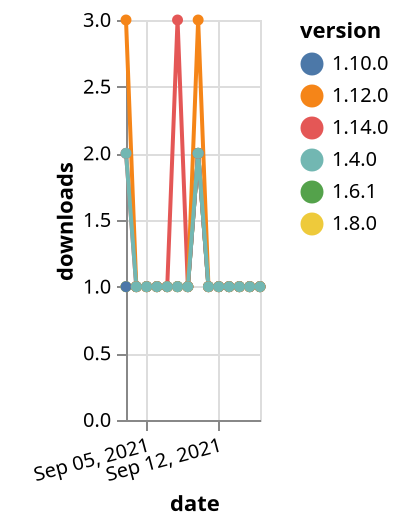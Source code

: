 {"$schema": "https://vega.github.io/schema/vega-lite/v5.json", "description": "A simple bar chart with embedded data.", "data": {"values": [{"date": "2021-09-03", "total": 208, "delta": 1, "version": "1.6.1"}, {"date": "2021-09-04", "total": 209, "delta": 1, "version": "1.6.1"}, {"date": "2021-09-05", "total": 210, "delta": 1, "version": "1.6.1"}, {"date": "2021-09-06", "total": 211, "delta": 1, "version": "1.6.1"}, {"date": "2021-09-07", "total": 212, "delta": 1, "version": "1.6.1"}, {"date": "2021-09-08", "total": 213, "delta": 1, "version": "1.6.1"}, {"date": "2021-09-09", "total": 214, "delta": 1, "version": "1.6.1"}, {"date": "2021-09-10", "total": 216, "delta": 2, "version": "1.6.1"}, {"date": "2021-09-11", "total": 217, "delta": 1, "version": "1.6.1"}, {"date": "2021-09-12", "total": 218, "delta": 1, "version": "1.6.1"}, {"date": "2021-09-13", "total": 219, "delta": 1, "version": "1.6.1"}, {"date": "2021-09-14", "total": 220, "delta": 1, "version": "1.6.1"}, {"date": "2021-09-15", "total": 221, "delta": 1, "version": "1.6.1"}, {"date": "2021-09-16", "total": 222, "delta": 1, "version": "1.6.1"}, {"date": "2021-09-03", "total": 210, "delta": 1, "version": "1.8.0"}, {"date": "2021-09-04", "total": 211, "delta": 1, "version": "1.8.0"}, {"date": "2021-09-05", "total": 212, "delta": 1, "version": "1.8.0"}, {"date": "2021-09-06", "total": 213, "delta": 1, "version": "1.8.0"}, {"date": "2021-09-07", "total": 214, "delta": 1, "version": "1.8.0"}, {"date": "2021-09-08", "total": 215, "delta": 1, "version": "1.8.0"}, {"date": "2021-09-09", "total": 216, "delta": 1, "version": "1.8.0"}, {"date": "2021-09-10", "total": 218, "delta": 2, "version": "1.8.0"}, {"date": "2021-09-11", "total": 219, "delta": 1, "version": "1.8.0"}, {"date": "2021-09-12", "total": 220, "delta": 1, "version": "1.8.0"}, {"date": "2021-09-13", "total": 221, "delta": 1, "version": "1.8.0"}, {"date": "2021-09-14", "total": 222, "delta": 1, "version": "1.8.0"}, {"date": "2021-09-15", "total": 223, "delta": 1, "version": "1.8.0"}, {"date": "2021-09-16", "total": 224, "delta": 1, "version": "1.8.0"}, {"date": "2021-09-03", "total": 172, "delta": 1, "version": "1.10.0"}, {"date": "2021-09-04", "total": 173, "delta": 1, "version": "1.10.0"}, {"date": "2021-09-05", "total": 174, "delta": 1, "version": "1.10.0"}, {"date": "2021-09-06", "total": 175, "delta": 1, "version": "1.10.0"}, {"date": "2021-09-07", "total": 176, "delta": 1, "version": "1.10.0"}, {"date": "2021-09-08", "total": 177, "delta": 1, "version": "1.10.0"}, {"date": "2021-09-09", "total": 178, "delta": 1, "version": "1.10.0"}, {"date": "2021-09-10", "total": 180, "delta": 2, "version": "1.10.0"}, {"date": "2021-09-11", "total": 181, "delta": 1, "version": "1.10.0"}, {"date": "2021-09-12", "total": 182, "delta": 1, "version": "1.10.0"}, {"date": "2021-09-13", "total": 183, "delta": 1, "version": "1.10.0"}, {"date": "2021-09-14", "total": 184, "delta": 1, "version": "1.10.0"}, {"date": "2021-09-15", "total": 185, "delta": 1, "version": "1.10.0"}, {"date": "2021-09-16", "total": 186, "delta": 1, "version": "1.10.0"}, {"date": "2021-09-03", "total": 132, "delta": 2, "version": "1.14.0"}, {"date": "2021-09-04", "total": 133, "delta": 1, "version": "1.14.0"}, {"date": "2021-09-05", "total": 134, "delta": 1, "version": "1.14.0"}, {"date": "2021-09-06", "total": 135, "delta": 1, "version": "1.14.0"}, {"date": "2021-09-07", "total": 136, "delta": 1, "version": "1.14.0"}, {"date": "2021-09-08", "total": 139, "delta": 3, "version": "1.14.0"}, {"date": "2021-09-09", "total": 140, "delta": 1, "version": "1.14.0"}, {"date": "2021-09-10", "total": 142, "delta": 2, "version": "1.14.0"}, {"date": "2021-09-11", "total": 143, "delta": 1, "version": "1.14.0"}, {"date": "2021-09-12", "total": 144, "delta": 1, "version": "1.14.0"}, {"date": "2021-09-13", "total": 145, "delta": 1, "version": "1.14.0"}, {"date": "2021-09-14", "total": 146, "delta": 1, "version": "1.14.0"}, {"date": "2021-09-15", "total": 147, "delta": 1, "version": "1.14.0"}, {"date": "2021-09-16", "total": 148, "delta": 1, "version": "1.14.0"}, {"date": "2021-09-03", "total": 209, "delta": 3, "version": "1.12.0"}, {"date": "2021-09-04", "total": 210, "delta": 1, "version": "1.12.0"}, {"date": "2021-09-05", "total": 211, "delta": 1, "version": "1.12.0"}, {"date": "2021-09-06", "total": 212, "delta": 1, "version": "1.12.0"}, {"date": "2021-09-07", "total": 213, "delta": 1, "version": "1.12.0"}, {"date": "2021-09-08", "total": 214, "delta": 1, "version": "1.12.0"}, {"date": "2021-09-09", "total": 215, "delta": 1, "version": "1.12.0"}, {"date": "2021-09-10", "total": 218, "delta": 3, "version": "1.12.0"}, {"date": "2021-09-11", "total": 219, "delta": 1, "version": "1.12.0"}, {"date": "2021-09-12", "total": 220, "delta": 1, "version": "1.12.0"}, {"date": "2021-09-13", "total": 221, "delta": 1, "version": "1.12.0"}, {"date": "2021-09-14", "total": 222, "delta": 1, "version": "1.12.0"}, {"date": "2021-09-15", "total": 223, "delta": 1, "version": "1.12.0"}, {"date": "2021-09-16", "total": 224, "delta": 1, "version": "1.12.0"}, {"date": "2021-09-03", "total": 254, "delta": 2, "version": "1.4.0"}, {"date": "2021-09-04", "total": 255, "delta": 1, "version": "1.4.0"}, {"date": "2021-09-05", "total": 256, "delta": 1, "version": "1.4.0"}, {"date": "2021-09-06", "total": 257, "delta": 1, "version": "1.4.0"}, {"date": "2021-09-07", "total": 258, "delta": 1, "version": "1.4.0"}, {"date": "2021-09-08", "total": 259, "delta": 1, "version": "1.4.0"}, {"date": "2021-09-09", "total": 260, "delta": 1, "version": "1.4.0"}, {"date": "2021-09-10", "total": 262, "delta": 2, "version": "1.4.0"}, {"date": "2021-09-11", "total": 263, "delta": 1, "version": "1.4.0"}, {"date": "2021-09-12", "total": 264, "delta": 1, "version": "1.4.0"}, {"date": "2021-09-13", "total": 265, "delta": 1, "version": "1.4.0"}, {"date": "2021-09-14", "total": 266, "delta": 1, "version": "1.4.0"}, {"date": "2021-09-15", "total": 267, "delta": 1, "version": "1.4.0"}, {"date": "2021-09-16", "total": 268, "delta": 1, "version": "1.4.0"}]}, "width": "container", "mark": {"type": "line", "point": {"filled": true}}, "encoding": {"x": {"field": "date", "type": "temporal", "timeUnit": "yearmonthdate", "title": "date", "axis": {"labelAngle": -15}}, "y": {"field": "delta", "type": "quantitative", "title": "downloads"}, "color": {"field": "version", "type": "nominal"}, "tooltip": {"field": "delta"}}}